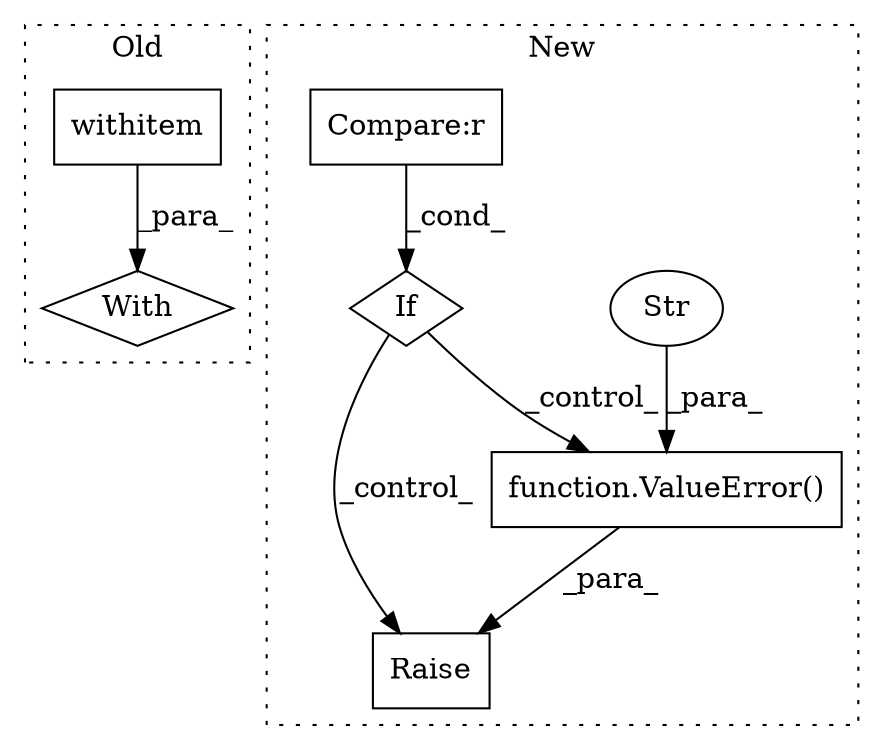 digraph G {
subgraph cluster0 {
1 [label="With" a="39" s="21309,21317" l="5,31" shape="diamond"];
4 [label="withitem" a="49" s="21314" l="3" shape="box"];
label = "Old";
style="dotted";
}
subgraph cluster1 {
2 [label="function.ValueError()" a="75" s="21841,21913" l="11,1" shape="box"];
3 [label="Raise" a="91" s="21835" l="6" shape="box"];
5 [label="Str" a="66" s="21852" l="61" shape="ellipse"];
6 [label="If" a="96" s="21763" l="3" shape="diamond"];
7 [label="Compare:r" a="40" s="21766" l="14" shape="box"];
label = "New";
style="dotted";
}
2 -> 3 [label="_para_"];
4 -> 1 [label="_para_"];
5 -> 2 [label="_para_"];
6 -> 3 [label="_control_"];
6 -> 2 [label="_control_"];
7 -> 6 [label="_cond_"];
}